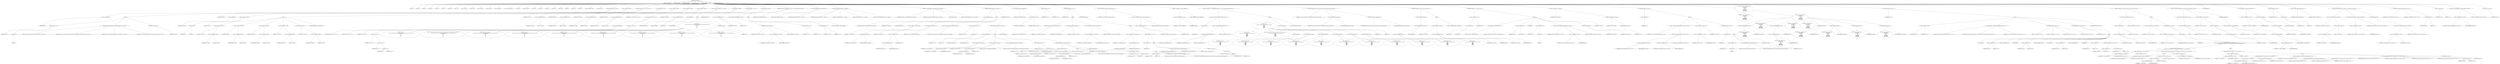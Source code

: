 digraph hostapd_notif_assoc {  
"1000127" [label = "(METHOD,hostapd_notif_assoc)" ]
"1000128" [label = "(PARAM,hostapd_data *hapd)" ]
"1000129" [label = "(PARAM,const u8 *addr)" ]
"1000130" [label = "(PARAM,const u8 *req_ies)" ]
"1000131" [label = "(PARAM,size_t req_ies_len)" ]
"1000132" [label = "(PARAM,int reassoc)" ]
"1000133" [label = "(BLOCK,,)" ]
"1000134" [label = "(LOCAL,v5: int)" ]
"1000135" [label = "(LOCAL,v7: int)" ]
"1000136" [label = "(LOCAL,v9: int)" ]
"1000137" [label = "(LOCAL,v10: int)" ]
"1000138" [label = "(LOCAL,v11: int)" ]
"1000139" [label = "(LOCAL,v12: int)" ]
"1000140" [label = "(LOCAL,v15: int)" ]
"1000141" [label = "(LOCAL,v17: int)" ]
"1000142" [label = "(LOCAL,v18: const u8 *)" ]
"1000143" [label = "(LOCAL,v19: size_t)" ]
"1000144" [label = "(LOCAL,v20: sta_info *)" ]
"1000145" [label = "(LOCAL,v21: sta_info *)" ]
"1000146" [label = "(LOCAL,v22: unsigned int)" ]
"1000147" [label = "(LOCAL,v23: wpa_state_machine *)" ]
"1000148" [label = "(LOCAL,v24: int)" ]
"1000149" [label = "(LOCAL,v25: unsigned int)" ]
"1000150" [label = "(LOCAL,v26: int)" ]
"1000151" [label = "(LOCAL,v27: int)" ]
"1000152" [label = "(LOCAL,v28: int)" ]
"1000153" [label = "(LOCAL,v29: u8 *)" ]
"1000154" [label = "(LOCAL,v30: int)" ]
"1000155" [label = "(LOCAL,res: int)" ]
"1000156" [label = "(LOCAL,resa: int)" ]
"1000157" [label = "(LOCAL,v33: int)" ]
"1000158" [label = "(LOCAL,elems: ieee802_11_elems)" ]
"1000159" [label = "(LOCAL,buf: u8 [ 1064 ])" ]
"1000160" [label = "(CONTROL_STRUCTURE,if ( !addr ),if ( !addr ))" ]
"1000161" [label = "(<operator>.logicalNot,!addr)" ]
"1000162" [label = "(IDENTIFIER,addr,!addr)" ]
"1000163" [label = "(BLOCK,,)" ]
"1000164" [label = "(<operator>.assignment,v15 = -1)" ]
"1000165" [label = "(IDENTIFIER,v15,v15 = -1)" ]
"1000166" [label = "(<operator>.minus,-1)" ]
"1000167" [label = "(LITERAL,1,-1)" ]
"1000168" [label = "(wpa_printf,wpa_printf(2, \"hostapd_notif_assoc: Skip event with no address\", req_ies, req_ies_len))" ]
"1000169" [label = "(LITERAL,2,wpa_printf(2, \"hostapd_notif_assoc: Skip event with no address\", req_ies, req_ies_len))" ]
"1000170" [label = "(LITERAL,\"hostapd_notif_assoc: Skip event with no address\",wpa_printf(2, \"hostapd_notif_assoc: Skip event with no address\", req_ies, req_ies_len))" ]
"1000171" [label = "(IDENTIFIER,req_ies,wpa_printf(2, \"hostapd_notif_assoc: Skip event with no address\", req_ies, req_ies_len))" ]
"1000172" [label = "(IDENTIFIER,req_ies_len,wpa_printf(2, \"hostapd_notif_assoc: Skip event with no address\", req_ies, req_ies_len))" ]
"1000173" [label = "(RETURN,return v15;,return v15;)" ]
"1000174" [label = "(IDENTIFIER,v15,return v15;)" ]
"1000175" [label = "(<operator>.assignment,v5 = *addr)" ]
"1000176" [label = "(IDENTIFIER,v5,v5 = *addr)" ]
"1000177" [label = "(<operator>.indirection,*addr)" ]
"1000178" [label = "(IDENTIFIER,addr,v5 = *addr)" ]
"1000179" [label = "(CONTROL_STRUCTURE,if ( (v5 & 1) != 0 ),if ( (v5 & 1) != 0 ))" ]
"1000180" [label = "(<operator>.notEquals,(v5 & 1) != 0)" ]
"1000181" [label = "(<operator>.and,v5 & 1)" ]
"1000182" [label = "(IDENTIFIER,v5,v5 & 1)" ]
"1000183" [label = "(LITERAL,1,v5 & 1)" ]
"1000184" [label = "(LITERAL,0,(v5 & 1) != 0)" ]
"1000185" [label = "(BLOCK,,)" ]
"1000186" [label = "(<operator>.assignment,v7 = addr[1])" ]
"1000187" [label = "(IDENTIFIER,v7,v7 = addr[1])" ]
"1000188" [label = "(<operator>.indirectIndexAccess,addr[1])" ]
"1000189" [label = "(IDENTIFIER,addr,v7 = addr[1])" ]
"1000190" [label = "(LITERAL,1,v7 = addr[1])" ]
"1000191" [label = "(<operator>.assignment,v9 = addr[2])" ]
"1000192" [label = "(IDENTIFIER,v9,v9 = addr[2])" ]
"1000193" [label = "(<operator>.indirectIndexAccess,addr[2])" ]
"1000194" [label = "(IDENTIFIER,addr,v9 = addr[2])" ]
"1000195" [label = "(LITERAL,2,v9 = addr[2])" ]
"1000196" [label = "(<operator>.assignment,v10 = addr[3])" ]
"1000197" [label = "(IDENTIFIER,v10,v10 = addr[3])" ]
"1000198" [label = "(<operator>.indirectIndexAccess,addr[3])" ]
"1000199" [label = "(IDENTIFIER,addr,v10 = addr[3])" ]
"1000200" [label = "(LITERAL,3,v10 = addr[3])" ]
"1000201" [label = "(<operator>.assignment,v11 = addr[4])" ]
"1000202" [label = "(IDENTIFIER,v11,v11 = addr[4])" ]
"1000203" [label = "(<operator>.indirectIndexAccess,addr[4])" ]
"1000204" [label = "(IDENTIFIER,addr,v11 = addr[4])" ]
"1000205" [label = "(LITERAL,4,v11 = addr[4])" ]
"1000206" [label = "(<operator>.assignment,v12 = addr[5])" ]
"1000207" [label = "(IDENTIFIER,v12,v12 = addr[5])" ]
"1000208" [label = "(<operator>.indirectIndexAccess,addr[5])" ]
"1000209" [label = "(IDENTIFIER,addr,v12 = addr[5])" ]
"1000210" [label = "(LITERAL,5,v12 = addr[5])" ]
"1000211" [label = "(CONTROL_STRUCTURE,goto LABEL_6;,goto LABEL_6;)" ]
"1000212" [label = "(<operator>.assignment,v7 = addr[1])" ]
"1000213" [label = "(IDENTIFIER,v7,v7 = addr[1])" ]
"1000214" [label = "(<operator>.indirectIndexAccess,addr[1])" ]
"1000215" [label = "(IDENTIFIER,addr,v7 = addr[1])" ]
"1000216" [label = "(LITERAL,1,v7 = addr[1])" ]
"1000217" [label = "(<operator>.assignment,v9 = addr[2])" ]
"1000218" [label = "(IDENTIFIER,v9,v9 = addr[2])" ]
"1000219" [label = "(<operator>.indirectIndexAccess,addr[2])" ]
"1000220" [label = "(IDENTIFIER,addr,v9 = addr[2])" ]
"1000221" [label = "(LITERAL,2,v9 = addr[2])" ]
"1000222" [label = "(<operator>.assignment,v10 = addr[3])" ]
"1000223" [label = "(IDENTIFIER,v10,v10 = addr[3])" ]
"1000224" [label = "(<operator>.indirectIndexAccess,addr[3])" ]
"1000225" [label = "(IDENTIFIER,addr,v10 = addr[3])" ]
"1000226" [label = "(LITERAL,3,v10 = addr[3])" ]
"1000227" [label = "(<operator>.assignment,v11 = addr[4])" ]
"1000228" [label = "(IDENTIFIER,v11,v11 = addr[4])" ]
"1000229" [label = "(<operator>.indirectIndexAccess,addr[4])" ]
"1000230" [label = "(IDENTIFIER,addr,v11 = addr[4])" ]
"1000231" [label = "(LITERAL,4,v11 = addr[4])" ]
"1000232" [label = "(<operator>.assignment,v12 = addr[5] | v11 | v10 | v9 | v5 | v7)" ]
"1000233" [label = "(IDENTIFIER,v12,v12 = addr[5] | v11 | v10 | v9 | v5 | v7)" ]
"1000234" [label = "(<operator>.or,addr[5] | v11 | v10 | v9 | v5 | v7)" ]
"1000235" [label = "(<operator>.indirectIndexAccess,addr[5])" ]
"1000236" [label = "(IDENTIFIER,addr,addr[5] | v11 | v10 | v9 | v5 | v7)" ]
"1000237" [label = "(LITERAL,5,addr[5] | v11 | v10 | v9 | v5 | v7)" ]
"1000238" [label = "(<operator>.or,v11 | v10 | v9 | v5 | v7)" ]
"1000239" [label = "(IDENTIFIER,v11,v11 | v10 | v9 | v5 | v7)" ]
"1000240" [label = "(<operator>.or,v10 | v9 | v5 | v7)" ]
"1000241" [label = "(IDENTIFIER,v10,v10 | v9 | v5 | v7)" ]
"1000242" [label = "(<operator>.or,v9 | v5 | v7)" ]
"1000243" [label = "(IDENTIFIER,v9,v9 | v5 | v7)" ]
"1000244" [label = "(<operator>.or,v5 | v7)" ]
"1000245" [label = "(IDENTIFIER,v5,v5 | v7)" ]
"1000246" [label = "(IDENTIFIER,v7,v5 | v7)" ]
"1000247" [label = "(<operator>.assignment,res = addr[5])" ]
"1000248" [label = "(IDENTIFIER,res,res = addr[5])" ]
"1000249" [label = "(<operator>.indirectIndexAccess,addr[5])" ]
"1000250" [label = "(IDENTIFIER,addr,res = addr[5])" ]
"1000251" [label = "(LITERAL,5,res = addr[5])" ]
"1000252" [label = "(CONTROL_STRUCTURE,if ( !v12 ),if ( !v12 ))" ]
"1000253" [label = "(<operator>.logicalNot,!v12)" ]
"1000254" [label = "(IDENTIFIER,v12,!v12)" ]
"1000255" [label = "(BLOCK,,)" ]
"1000256" [label = "(JUMP_TARGET,LABEL_6)" ]
"1000257" [label = "(wpa_printf,wpa_printf(\n      2,\n      \"%s: Invalid SA=%02x:%02x:%02x:%02x:%02x:%02x in received indication - ignore this indication silently\",\n      \"hostapd_notif_assoc\",\n      v5,\n      v7,\n      v9,\n      v10,\n      v11,\n      v12))" ]
"1000258" [label = "(LITERAL,2,wpa_printf(\n      2,\n      \"%s: Invalid SA=%02x:%02x:%02x:%02x:%02x:%02x in received indication - ignore this indication silently\",\n      \"hostapd_notif_assoc\",\n      v5,\n      v7,\n      v9,\n      v10,\n      v11,\n      v12))" ]
"1000259" [label = "(LITERAL,\"%s: Invalid SA=%02x:%02x:%02x:%02x:%02x:%02x in received indication - ignore this indication silently\",wpa_printf(\n      2,\n      \"%s: Invalid SA=%02x:%02x:%02x:%02x:%02x:%02x in received indication - ignore this indication silently\",\n      \"hostapd_notif_assoc\",\n      v5,\n      v7,\n      v9,\n      v10,\n      v11,\n      v12))" ]
"1000260" [label = "(LITERAL,\"hostapd_notif_assoc\",wpa_printf(\n      2,\n      \"%s: Invalid SA=%02x:%02x:%02x:%02x:%02x:%02x in received indication - ignore this indication silently\",\n      \"hostapd_notif_assoc\",\n      v5,\n      v7,\n      v9,\n      v10,\n      v11,\n      v12))" ]
"1000261" [label = "(IDENTIFIER,v5,wpa_printf(\n      2,\n      \"%s: Invalid SA=%02x:%02x:%02x:%02x:%02x:%02x in received indication - ignore this indication silently\",\n      \"hostapd_notif_assoc\",\n      v5,\n      v7,\n      v9,\n      v10,\n      v11,\n      v12))" ]
"1000262" [label = "(IDENTIFIER,v7,wpa_printf(\n      2,\n      \"%s: Invalid SA=%02x:%02x:%02x:%02x:%02x:%02x in received indication - ignore this indication silently\",\n      \"hostapd_notif_assoc\",\n      v5,\n      v7,\n      v9,\n      v10,\n      v11,\n      v12))" ]
"1000263" [label = "(IDENTIFIER,v9,wpa_printf(\n      2,\n      \"%s: Invalid SA=%02x:%02x:%02x:%02x:%02x:%02x in received indication - ignore this indication silently\",\n      \"hostapd_notif_assoc\",\n      v5,\n      v7,\n      v9,\n      v10,\n      v11,\n      v12))" ]
"1000264" [label = "(IDENTIFIER,v10,wpa_printf(\n      2,\n      \"%s: Invalid SA=%02x:%02x:%02x:%02x:%02x:%02x in received indication - ignore this indication silently\",\n      \"hostapd_notif_assoc\",\n      v5,\n      v7,\n      v9,\n      v10,\n      v11,\n      v12))" ]
"1000265" [label = "(IDENTIFIER,v11,wpa_printf(\n      2,\n      \"%s: Invalid SA=%02x:%02x:%02x:%02x:%02x:%02x in received indication - ignore this indication silently\",\n      \"hostapd_notif_assoc\",\n      v5,\n      v7,\n      v9,\n      v10,\n      v11,\n      v12))" ]
"1000266" [label = "(IDENTIFIER,v12,wpa_printf(\n      2,\n      \"%s: Invalid SA=%02x:%02x:%02x:%02x:%02x:%02x in received indication - ignore this indication silently\",\n      \"hostapd_notif_assoc\",\n      v5,\n      v7,\n      v9,\n      v10,\n      v11,\n      v12))" ]
"1000267" [label = "(RETURN,return 0;,return 0;)" ]
"1000268" [label = "(LITERAL,0,return 0;)" ]
"1000269" [label = "(<operator>.assignment,v33 = addr[4])" ]
"1000270" [label = "(IDENTIFIER,v33,v33 = addr[4])" ]
"1000271" [label = "(<operator>.indirectIndexAccess,addr[4])" ]
"1000272" [label = "(IDENTIFIER,addr,v33 = addr[4])" ]
"1000273" [label = "(LITERAL,4,v33 = addr[4])" ]
"1000274" [label = "(CONTROL_STRUCTURE,if ( !memcmp(addr, hapd->own_addr, 6u) ),if ( !memcmp(addr, hapd->own_addr, 6u) ))" ]
"1000275" [label = "(<operator>.logicalNot,!memcmp(addr, hapd->own_addr, 6u))" ]
"1000276" [label = "(memcmp,memcmp(addr, hapd->own_addr, 6u))" ]
"1000277" [label = "(IDENTIFIER,addr,memcmp(addr, hapd->own_addr, 6u))" ]
"1000278" [label = "(<operator>.indirectFieldAccess,hapd->own_addr)" ]
"1000279" [label = "(IDENTIFIER,hapd,memcmp(addr, hapd->own_addr, 6u))" ]
"1000280" [label = "(FIELD_IDENTIFIER,own_addr,own_addr)" ]
"1000281" [label = "(LITERAL,6u,memcmp(addr, hapd->own_addr, 6u))" ]
"1000282" [label = "(BLOCK,,)" ]
"1000283" [label = "(<operator>.assignment,v11 = v33)" ]
"1000284" [label = "(IDENTIFIER,v11,v11 = v33)" ]
"1000285" [label = "(IDENTIFIER,v33,v11 = v33)" ]
"1000286" [label = "(<operator>.assignment,v12 = res)" ]
"1000287" [label = "(IDENTIFIER,v12,v12 = res)" ]
"1000288" [label = "(IDENTIFIER,res,v12 = res)" ]
"1000289" [label = "(CONTROL_STRUCTURE,goto LABEL_6;,goto LABEL_6;)" ]
"1000290" [label = "(random_add_randomness,random_add_randomness(addr, 6u))" ]
"1000291" [label = "(IDENTIFIER,addr,random_add_randomness(addr, 6u))" ]
"1000292" [label = "(LITERAL,6u,random_add_randomness(addr, 6u))" ]
"1000293" [label = "(hostapd_logger,hostapd_logger(hapd, addr, 1u, 2, \"associated\"))" ]
"1000294" [label = "(IDENTIFIER,hapd,hostapd_logger(hapd, addr, 1u, 2, \"associated\"))" ]
"1000295" [label = "(IDENTIFIER,addr,hostapd_logger(hapd, addr, 1u, 2, \"associated\"))" ]
"1000296" [label = "(LITERAL,1u,hostapd_logger(hapd, addr, 1u, 2, \"associated\"))" ]
"1000297" [label = "(LITERAL,2,hostapd_logger(hapd, addr, 1u, 2, \"associated\"))" ]
"1000298" [label = "(LITERAL,\"associated\",hostapd_logger(hapd, addr, 1u, 2, \"associated\"))" ]
"1000299" [label = "(ieee802_11_parse_elems,ieee802_11_parse_elems(req_ies, req_ies_len, &elems, 0))" ]
"1000300" [label = "(IDENTIFIER,req_ies,ieee802_11_parse_elems(req_ies, req_ies_len, &elems, 0))" ]
"1000301" [label = "(IDENTIFIER,req_ies_len,ieee802_11_parse_elems(req_ies, req_ies_len, &elems, 0))" ]
"1000302" [label = "(<operator>.addressOf,&elems)" ]
"1000303" [label = "(IDENTIFIER,elems,ieee802_11_parse_elems(req_ies, req_ies_len, &elems, 0))" ]
"1000304" [label = "(LITERAL,0,ieee802_11_parse_elems(req_ies, req_ies_len, &elems, 0))" ]
"1000305" [label = "(CONTROL_STRUCTURE,if ( elems.wps_ie ),if ( elems.wps_ie ))" ]
"1000306" [label = "(<operator>.fieldAccess,elems.wps_ie)" ]
"1000307" [label = "(IDENTIFIER,elems,if ( elems.wps_ie ))" ]
"1000308" [label = "(FIELD_IDENTIFIER,wps_ie,wps_ie)" ]
"1000309" [label = "(BLOCK,,)" ]
"1000310" [label = "(<operator>.assignment,v17 = elems.wps_ie_len)" ]
"1000311" [label = "(IDENTIFIER,v17,v17 = elems.wps_ie_len)" ]
"1000312" [label = "(<operator>.fieldAccess,elems.wps_ie_len)" ]
"1000313" [label = "(IDENTIFIER,elems,v17 = elems.wps_ie_len)" ]
"1000314" [label = "(FIELD_IDENTIFIER,wps_ie_len,wps_ie_len)" ]
"1000315" [label = "(<operator>.assignment,v18 = elems.wps_ie - 2)" ]
"1000316" [label = "(IDENTIFIER,v18,v18 = elems.wps_ie - 2)" ]
"1000317" [label = "(<operator>.subtraction,elems.wps_ie - 2)" ]
"1000318" [label = "(<operator>.fieldAccess,elems.wps_ie)" ]
"1000319" [label = "(IDENTIFIER,elems,elems.wps_ie - 2)" ]
"1000320" [label = "(FIELD_IDENTIFIER,wps_ie,wps_ie)" ]
"1000321" [label = "(LITERAL,2,elems.wps_ie - 2)" ]
"1000322" [label = "(wpa_printf,wpa_printf(2, \"STA included WPS IE in (Re)AssocReq\"))" ]
"1000323" [label = "(LITERAL,2,wpa_printf(2, \"STA included WPS IE in (Re)AssocReq\"))" ]
"1000324" [label = "(LITERAL,\"STA included WPS IE in (Re)AssocReq\",wpa_printf(2, \"STA included WPS IE in (Re)AssocReq\"))" ]
"1000325" [label = "(<operator>.assignment,v19 = v17 + 2)" ]
"1000326" [label = "(IDENTIFIER,v19,v19 = v17 + 2)" ]
"1000327" [label = "(<operator>.addition,v17 + 2)" ]
"1000328" [label = "(IDENTIFIER,v17,v17 + 2)" ]
"1000329" [label = "(LITERAL,2,v17 + 2)" ]
"1000330" [label = "(CONTROL_STRUCTURE,else,else)" ]
"1000331" [label = "(CONTROL_STRUCTURE,if ( elems.rsn_ie ),if ( elems.rsn_ie ))" ]
"1000332" [label = "(<operator>.fieldAccess,elems.rsn_ie)" ]
"1000333" [label = "(IDENTIFIER,elems,if ( elems.rsn_ie ))" ]
"1000334" [label = "(FIELD_IDENTIFIER,rsn_ie,rsn_ie)" ]
"1000335" [label = "(BLOCK,,)" ]
"1000336" [label = "(<operator>.assignment,v27 = elems.rsn_ie_len)" ]
"1000337" [label = "(IDENTIFIER,v27,v27 = elems.rsn_ie_len)" ]
"1000338" [label = "(<operator>.fieldAccess,elems.rsn_ie_len)" ]
"1000339" [label = "(IDENTIFIER,elems,v27 = elems.rsn_ie_len)" ]
"1000340" [label = "(FIELD_IDENTIFIER,rsn_ie_len,rsn_ie_len)" ]
"1000341" [label = "(<operator>.assignment,v18 = elems.rsn_ie - 2)" ]
"1000342" [label = "(IDENTIFIER,v18,v18 = elems.rsn_ie - 2)" ]
"1000343" [label = "(<operator>.subtraction,elems.rsn_ie - 2)" ]
"1000344" [label = "(<operator>.fieldAccess,elems.rsn_ie)" ]
"1000345" [label = "(IDENTIFIER,elems,elems.rsn_ie - 2)" ]
"1000346" [label = "(FIELD_IDENTIFIER,rsn_ie,rsn_ie)" ]
"1000347" [label = "(LITERAL,2,elems.rsn_ie - 2)" ]
"1000348" [label = "(wpa_printf,wpa_printf(2, \"STA included RSN IE in (Re)AssocReq\"))" ]
"1000349" [label = "(LITERAL,2,wpa_printf(2, \"STA included RSN IE in (Re)AssocReq\"))" ]
"1000350" [label = "(LITERAL,\"STA included RSN IE in (Re)AssocReq\",wpa_printf(2, \"STA included RSN IE in (Re)AssocReq\"))" ]
"1000351" [label = "(<operator>.assignment,v19 = v27 + 2)" ]
"1000352" [label = "(IDENTIFIER,v19,v19 = v27 + 2)" ]
"1000353" [label = "(<operator>.addition,v27 + 2)" ]
"1000354" [label = "(IDENTIFIER,v27,v27 + 2)" ]
"1000355" [label = "(LITERAL,2,v27 + 2)" ]
"1000356" [label = "(CONTROL_STRUCTURE,else,else)" ]
"1000357" [label = "(CONTROL_STRUCTURE,if ( elems.wpa_ie ),if ( elems.wpa_ie ))" ]
"1000358" [label = "(<operator>.fieldAccess,elems.wpa_ie)" ]
"1000359" [label = "(IDENTIFIER,elems,if ( elems.wpa_ie ))" ]
"1000360" [label = "(FIELD_IDENTIFIER,wpa_ie,wpa_ie)" ]
"1000361" [label = "(BLOCK,,)" ]
"1000362" [label = "(<operator>.assignment,v28 = elems.wpa_ie_len)" ]
"1000363" [label = "(IDENTIFIER,v28,v28 = elems.wpa_ie_len)" ]
"1000364" [label = "(<operator>.fieldAccess,elems.wpa_ie_len)" ]
"1000365" [label = "(IDENTIFIER,elems,v28 = elems.wpa_ie_len)" ]
"1000366" [label = "(FIELD_IDENTIFIER,wpa_ie_len,wpa_ie_len)" ]
"1000367" [label = "(<operator>.assignment,v18 = elems.wpa_ie - 2)" ]
"1000368" [label = "(IDENTIFIER,v18,v18 = elems.wpa_ie - 2)" ]
"1000369" [label = "(<operator>.subtraction,elems.wpa_ie - 2)" ]
"1000370" [label = "(<operator>.fieldAccess,elems.wpa_ie)" ]
"1000371" [label = "(IDENTIFIER,elems,elems.wpa_ie - 2)" ]
"1000372" [label = "(FIELD_IDENTIFIER,wpa_ie,wpa_ie)" ]
"1000373" [label = "(LITERAL,2,elems.wpa_ie - 2)" ]
"1000374" [label = "(wpa_printf,wpa_printf(2, \"STA included WPA IE in (Re)AssocReq\"))" ]
"1000375" [label = "(LITERAL,2,wpa_printf(2, \"STA included WPA IE in (Re)AssocReq\"))" ]
"1000376" [label = "(LITERAL,\"STA included WPA IE in (Re)AssocReq\",wpa_printf(2, \"STA included WPA IE in (Re)AssocReq\"))" ]
"1000377" [label = "(<operator>.assignment,v19 = v28 + 2)" ]
"1000378" [label = "(IDENTIFIER,v19,v19 = v28 + 2)" ]
"1000379" [label = "(<operator>.addition,v28 + 2)" ]
"1000380" [label = "(IDENTIFIER,v28,v28 + 2)" ]
"1000381" [label = "(LITERAL,2,v28 + 2)" ]
"1000382" [label = "(CONTROL_STRUCTURE,else,else)" ]
"1000383" [label = "(BLOCK,,)" ]
"1000384" [label = "(<operator>.assignment,v19 = 0)" ]
"1000385" [label = "(IDENTIFIER,v19,v19 = 0)" ]
"1000386" [label = "(LITERAL,0,v19 = 0)" ]
"1000387" [label = "(wpa_printf,wpa_printf(2, \"STA did not include WPS/RSN/WPA IE in (Re)AssocReq\"))" ]
"1000388" [label = "(LITERAL,2,wpa_printf(2, \"STA did not include WPS/RSN/WPA IE in (Re)AssocReq\"))" ]
"1000389" [label = "(LITERAL,\"STA did not include WPS/RSN/WPA IE in (Re)AssocReq\",wpa_printf(2, \"STA did not include WPS/RSN/WPA IE in (Re)AssocReq\"))" ]
"1000390" [label = "(<operator>.assignment,v18 = 0)" ]
"1000391" [label = "(IDENTIFIER,v18,v18 = 0)" ]
"1000392" [label = "(LITERAL,0,v18 = 0)" ]
"1000393" [label = "(<operator>.assignment,v20 = ap_get_sta(hapd, addr))" ]
"1000394" [label = "(IDENTIFIER,v20,v20 = ap_get_sta(hapd, addr))" ]
"1000395" [label = "(ap_get_sta,ap_get_sta(hapd, addr))" ]
"1000396" [label = "(IDENTIFIER,hapd,ap_get_sta(hapd, addr))" ]
"1000397" [label = "(IDENTIFIER,addr,ap_get_sta(hapd, addr))" ]
"1000398" [label = "(<operator>.assignment,v21 = v20)" ]
"1000399" [label = "(IDENTIFIER,v21,v21 = v20)" ]
"1000400" [label = "(IDENTIFIER,v20,v21 = v20)" ]
"1000401" [label = "(CONTROL_STRUCTURE,if ( v20 ),if ( v20 ))" ]
"1000402" [label = "(IDENTIFIER,v20,if ( v20 ))" ]
"1000403" [label = "(BLOCK,,)" ]
"1000404" [label = "(ap_sta_no_session_timeout,ap_sta_no_session_timeout(hapd, v20))" ]
"1000405" [label = "(IDENTIFIER,hapd,ap_sta_no_session_timeout(hapd, v20))" ]
"1000406" [label = "(IDENTIFIER,v20,ap_sta_no_session_timeout(hapd, v20))" ]
"1000407" [label = "(accounting_sta_stop,accounting_sta_stop(hapd, v21))" ]
"1000408" [label = "(IDENTIFIER,hapd,accounting_sta_stop(hapd, v21))" ]
"1000409" [label = "(IDENTIFIER,v21,accounting_sta_stop(hapd, v21))" ]
"1000410" [label = "(<operator>.assignment,v21->timeout_next = STA_NULLFUNC)" ]
"1000411" [label = "(<operator>.indirectFieldAccess,v21->timeout_next)" ]
"1000412" [label = "(IDENTIFIER,v21,v21->timeout_next = STA_NULLFUNC)" ]
"1000413" [label = "(FIELD_IDENTIFIER,timeout_next,timeout_next)" ]
"1000414" [label = "(IDENTIFIER,STA_NULLFUNC,v21->timeout_next = STA_NULLFUNC)" ]
"1000415" [label = "(CONTROL_STRUCTURE,else,else)" ]
"1000416" [label = "(BLOCK,,)" ]
"1000417" [label = "(<operator>.assignment,v21 = ap_sta_add(hapd, addr))" ]
"1000418" [label = "(IDENTIFIER,v21,v21 = ap_sta_add(hapd, addr))" ]
"1000419" [label = "(ap_sta_add,ap_sta_add(hapd, addr))" ]
"1000420" [label = "(IDENTIFIER,hapd,ap_sta_add(hapd, addr))" ]
"1000421" [label = "(IDENTIFIER,addr,ap_sta_add(hapd, addr))" ]
"1000422" [label = "(CONTROL_STRUCTURE,if ( !v21 ),if ( !v21 ))" ]
"1000423" [label = "(<operator>.logicalNot,!v21)" ]
"1000424" [label = "(IDENTIFIER,v21,!v21)" ]
"1000425" [label = "(BLOCK,,)" ]
"1000426" [label = "(hostapd_drv_sta_disassoc,hostapd_drv_sta_disassoc(hapd, addr, 5))" ]
"1000427" [label = "(IDENTIFIER,hapd,hostapd_drv_sta_disassoc(hapd, addr, 5))" ]
"1000428" [label = "(IDENTIFIER,addr,hostapd_drv_sta_disassoc(hapd, addr, 5))" ]
"1000429" [label = "(LITERAL,5,hostapd_drv_sta_disassoc(hapd, addr, 5))" ]
"1000430" [label = "(RETURN,return -1;,return -1;)" ]
"1000431" [label = "(<operator>.minus,-1)" ]
"1000432" [label = "(LITERAL,1,-1)" ]
"1000433" [label = "(<operator>.assignment,v22 = hapd->iface->drv_max_acl_mac_addrs)" ]
"1000434" [label = "(IDENTIFIER,v22,v22 = hapd->iface->drv_max_acl_mac_addrs)" ]
"1000435" [label = "(<operator>.indirectFieldAccess,hapd->iface->drv_max_acl_mac_addrs)" ]
"1000436" [label = "(<operator>.indirectFieldAccess,hapd->iface)" ]
"1000437" [label = "(IDENTIFIER,hapd,v22 = hapd->iface->drv_max_acl_mac_addrs)" ]
"1000438" [label = "(FIELD_IDENTIFIER,iface,iface)" ]
"1000439" [label = "(FIELD_IDENTIFIER,drv_max_acl_mac_addrs,drv_max_acl_mac_addrs)" ]
"1000440" [label = "(<operators>.assignmentAnd,v21->flags &= 0xFFFECFFF)" ]
"1000441" [label = "(<operator>.indirectFieldAccess,v21->flags)" ]
"1000442" [label = "(IDENTIFIER,v21,v21->flags &= 0xFFFECFFF)" ]
"1000443" [label = "(FIELD_IDENTIFIER,flags,flags)" ]
"1000444" [label = "(LITERAL,0xFFFECFFF,v21->flags &= 0xFFFECFFF)" ]
"1000445" [label = "(CONTROL_STRUCTURE,if ( !v22 && hostapd_check_acl(hapd, addr, 0) != 1 ),if ( !v22 && hostapd_check_acl(hapd, addr, 0) != 1 ))" ]
"1000446" [label = "(<operator>.logicalAnd,!v22 && hostapd_check_acl(hapd, addr, 0) != 1)" ]
"1000447" [label = "(<operator>.logicalNot,!v22)" ]
"1000448" [label = "(IDENTIFIER,v22,!v22)" ]
"1000449" [label = "(<operator>.notEquals,hostapd_check_acl(hapd, addr, 0) != 1)" ]
"1000450" [label = "(hostapd_check_acl,hostapd_check_acl(hapd, addr, 0))" ]
"1000451" [label = "(IDENTIFIER,hapd,hostapd_check_acl(hapd, addr, 0))" ]
"1000452" [label = "(IDENTIFIER,addr,hostapd_check_acl(hapd, addr, 0))" ]
"1000453" [label = "(LITERAL,0,hostapd_check_acl(hapd, addr, 0))" ]
"1000454" [label = "(LITERAL,1,hostapd_check_acl(hapd, addr, 0) != 1)" ]
"1000455" [label = "(BLOCK,,)" ]
"1000456" [label = "(wpa_printf,wpa_printf(\n      3,\n      \"STA %02x:%02x:%02x:%02x:%02x:%02x not allowed to connect\",\n      *addr,\n      addr[1],\n      addr[2],\n      addr[3],\n      addr[4],\n      addr[5]))" ]
"1000457" [label = "(LITERAL,3,wpa_printf(\n      3,\n      \"STA %02x:%02x:%02x:%02x:%02x:%02x not allowed to connect\",\n      *addr,\n      addr[1],\n      addr[2],\n      addr[3],\n      addr[4],\n      addr[5]))" ]
"1000458" [label = "(LITERAL,\"STA %02x:%02x:%02x:%02x:%02x:%02x not allowed to connect\",wpa_printf(\n      3,\n      \"STA %02x:%02x:%02x:%02x:%02x:%02x not allowed to connect\",\n      *addr,\n      addr[1],\n      addr[2],\n      addr[3],\n      addr[4],\n      addr[5]))" ]
"1000459" [label = "(<operator>.indirection,*addr)" ]
"1000460" [label = "(IDENTIFIER,addr,wpa_printf(\n      3,\n      \"STA %02x:%02x:%02x:%02x:%02x:%02x not allowed to connect\",\n      *addr,\n      addr[1],\n      addr[2],\n      addr[3],\n      addr[4],\n      addr[5]))" ]
"1000461" [label = "(<operator>.indirectIndexAccess,addr[1])" ]
"1000462" [label = "(IDENTIFIER,addr,wpa_printf(\n      3,\n      \"STA %02x:%02x:%02x:%02x:%02x:%02x not allowed to connect\",\n      *addr,\n      addr[1],\n      addr[2],\n      addr[3],\n      addr[4],\n      addr[5]))" ]
"1000463" [label = "(LITERAL,1,wpa_printf(\n      3,\n      \"STA %02x:%02x:%02x:%02x:%02x:%02x not allowed to connect\",\n      *addr,\n      addr[1],\n      addr[2],\n      addr[3],\n      addr[4],\n      addr[5]))" ]
"1000464" [label = "(<operator>.indirectIndexAccess,addr[2])" ]
"1000465" [label = "(IDENTIFIER,addr,wpa_printf(\n      3,\n      \"STA %02x:%02x:%02x:%02x:%02x:%02x not allowed to connect\",\n      *addr,\n      addr[1],\n      addr[2],\n      addr[3],\n      addr[4],\n      addr[5]))" ]
"1000466" [label = "(LITERAL,2,wpa_printf(\n      3,\n      \"STA %02x:%02x:%02x:%02x:%02x:%02x not allowed to connect\",\n      *addr,\n      addr[1],\n      addr[2],\n      addr[3],\n      addr[4],\n      addr[5]))" ]
"1000467" [label = "(<operator>.indirectIndexAccess,addr[3])" ]
"1000468" [label = "(IDENTIFIER,addr,wpa_printf(\n      3,\n      \"STA %02x:%02x:%02x:%02x:%02x:%02x not allowed to connect\",\n      *addr,\n      addr[1],\n      addr[2],\n      addr[3],\n      addr[4],\n      addr[5]))" ]
"1000469" [label = "(LITERAL,3,wpa_printf(\n      3,\n      \"STA %02x:%02x:%02x:%02x:%02x:%02x not allowed to connect\",\n      *addr,\n      addr[1],\n      addr[2],\n      addr[3],\n      addr[4],\n      addr[5]))" ]
"1000470" [label = "(<operator>.indirectIndexAccess,addr[4])" ]
"1000471" [label = "(IDENTIFIER,addr,wpa_printf(\n      3,\n      \"STA %02x:%02x:%02x:%02x:%02x:%02x not allowed to connect\",\n      *addr,\n      addr[1],\n      addr[2],\n      addr[3],\n      addr[4],\n      addr[5]))" ]
"1000472" [label = "(LITERAL,4,wpa_printf(\n      3,\n      \"STA %02x:%02x:%02x:%02x:%02x:%02x not allowed to connect\",\n      *addr,\n      addr[1],\n      addr[2],\n      addr[3],\n      addr[4],\n      addr[5]))" ]
"1000473" [label = "(<operator>.indirectIndexAccess,addr[5])" ]
"1000474" [label = "(IDENTIFIER,addr,wpa_printf(\n      3,\n      \"STA %02x:%02x:%02x:%02x:%02x:%02x not allowed to connect\",\n      *addr,\n      addr[1],\n      addr[2],\n      addr[3],\n      addr[4],\n      addr[5]))" ]
"1000475" [label = "(LITERAL,5,wpa_printf(\n      3,\n      \"STA %02x:%02x:%02x:%02x:%02x:%02x not allowed to connect\",\n      *addr,\n      addr[1],\n      addr[2],\n      addr[3],\n      addr[4],\n      addr[5]))" ]
"1000476" [label = "(<operator>.assignment,v30 = 1)" ]
"1000477" [label = "(IDENTIFIER,v30,v30 = 1)" ]
"1000478" [label = "(LITERAL,1,v30 = 1)" ]
"1000479" [label = "(CONTROL_STRUCTURE,goto fail;,goto fail;)" ]
"1000480" [label = "(ap_copy_sta_supp_op_classes,ap_copy_sta_supp_op_classes(v21, elems.supp_op_classes, elems.supp_op_classes_len))" ]
"1000481" [label = "(IDENTIFIER,v21,ap_copy_sta_supp_op_classes(v21, elems.supp_op_classes, elems.supp_op_classes_len))" ]
"1000482" [label = "(<operator>.fieldAccess,elems.supp_op_classes)" ]
"1000483" [label = "(IDENTIFIER,elems,ap_copy_sta_supp_op_classes(v21, elems.supp_op_classes, elems.supp_op_classes_len))" ]
"1000484" [label = "(FIELD_IDENTIFIER,supp_op_classes,supp_op_classes)" ]
"1000485" [label = "(<operator>.fieldAccess,elems.supp_op_classes_len)" ]
"1000486" [label = "(IDENTIFIER,elems,ap_copy_sta_supp_op_classes(v21, elems.supp_op_classes, elems.supp_op_classes_len))" ]
"1000487" [label = "(FIELD_IDENTIFIER,supp_op_classes_len,supp_op_classes_len)" ]
"1000488" [label = "(CONTROL_STRUCTURE,if ( !hapd->conf->wpa ),if ( !hapd->conf->wpa ))" ]
"1000489" [label = "(<operator>.logicalNot,!hapd->conf->wpa)" ]
"1000490" [label = "(<operator>.indirectFieldAccess,hapd->conf->wpa)" ]
"1000491" [label = "(<operator>.indirectFieldAccess,hapd->conf)" ]
"1000492" [label = "(IDENTIFIER,hapd,!hapd->conf->wpa)" ]
"1000493" [label = "(FIELD_IDENTIFIER,conf,conf)" ]
"1000494" [label = "(FIELD_IDENTIFIER,wpa,wpa)" ]
"1000495" [label = "(BLOCK,,)" ]
"1000496" [label = "(<operator>.assignment,v25 = v21->flags)" ]
"1000497" [label = "(IDENTIFIER,v25,v25 = v21->flags)" ]
"1000498" [label = "(<operator>.indirectFieldAccess,v21->flags)" ]
"1000499" [label = "(IDENTIFIER,v21,v25 = v21->flags)" ]
"1000500" [label = "(FIELD_IDENTIFIER,flags,flags)" ]
"1000501" [label = "(CONTROL_STRUCTURE,goto LABEL_23;,goto LABEL_23;)" ]
"1000502" [label = "(CONTROL_STRUCTURE,if ( !v18 || !v19 ),if ( !v18 || !v19 ))" ]
"1000503" [label = "(<operator>.logicalOr,!v18 || !v19)" ]
"1000504" [label = "(<operator>.logicalNot,!v18)" ]
"1000505" [label = "(IDENTIFIER,v18,!v18)" ]
"1000506" [label = "(<operator>.logicalNot,!v19)" ]
"1000507" [label = "(IDENTIFIER,v19,!v19)" ]
"1000508" [label = "(BLOCK,,)" ]
"1000509" [label = "(wpa_printf,wpa_printf(2, \"No WPA/RSN IE from STA\"))" ]
"1000510" [label = "(LITERAL,2,wpa_printf(2, \"No WPA/RSN IE from STA\"))" ]
"1000511" [label = "(LITERAL,\"No WPA/RSN IE from STA\",wpa_printf(2, \"No WPA/RSN IE from STA\"))" ]
"1000512" [label = "(<operator>.assignment,v30 = 13)" ]
"1000513" [label = "(IDENTIFIER,v30,v30 = 13)" ]
"1000514" [label = "(LITERAL,13,v30 = 13)" ]
"1000515" [label = "(JUMP_TARGET,fail)" ]
"1000516" [label = "(<operator>.assignment,v15 = -1)" ]
"1000517" [label = "(IDENTIFIER,v15,v15 = -1)" ]
"1000518" [label = "(<operator>.minus,-1)" ]
"1000519" [label = "(LITERAL,1,-1)" ]
"1000520" [label = "(hostapd_drv_sta_disassoc,hostapd_drv_sta_disassoc(hapd, v21->addr, v30))" ]
"1000521" [label = "(IDENTIFIER,hapd,hostapd_drv_sta_disassoc(hapd, v21->addr, v30))" ]
"1000522" [label = "(<operator>.indirectFieldAccess,v21->addr)" ]
"1000523" [label = "(IDENTIFIER,v21,hostapd_drv_sta_disassoc(hapd, v21->addr, v30))" ]
"1000524" [label = "(FIELD_IDENTIFIER,addr,addr)" ]
"1000525" [label = "(IDENTIFIER,v30,hostapd_drv_sta_disassoc(hapd, v21->addr, v30))" ]
"1000526" [label = "(ap_free_sta,ap_free_sta(hapd, v21))" ]
"1000527" [label = "(IDENTIFIER,hapd,ap_free_sta(hapd, v21))" ]
"1000528" [label = "(IDENTIFIER,v21,ap_free_sta(hapd, v21))" ]
"1000529" [label = "(RETURN,return v15;,return v15;)" ]
"1000530" [label = "(IDENTIFIER,v15,return v15;)" ]
"1000531" [label = "(<operator>.assignment,v23 = v21->wpa_sm)" ]
"1000532" [label = "(IDENTIFIER,v23,v23 = v21->wpa_sm)" ]
"1000533" [label = "(<operator>.indirectFieldAccess,v21->wpa_sm)" ]
"1000534" [label = "(IDENTIFIER,v21,v23 = v21->wpa_sm)" ]
"1000535" [label = "(FIELD_IDENTIFIER,wpa_sm,wpa_sm)" ]
"1000536" [label = "(CONTROL_STRUCTURE,if ( !v23 ),if ( !v23 ))" ]
"1000537" [label = "(<operator>.logicalNot,!v23)" ]
"1000538" [label = "(IDENTIFIER,v23,!v23)" ]
"1000539" [label = "(BLOCK,,)" ]
"1000540" [label = "(<operator>.assignment,v23 = wpa_auth_sta_init(hapd->wpa_auth, v21->addr, 0))" ]
"1000541" [label = "(IDENTIFIER,v23,v23 = wpa_auth_sta_init(hapd->wpa_auth, v21->addr, 0))" ]
"1000542" [label = "(wpa_auth_sta_init,wpa_auth_sta_init(hapd->wpa_auth, v21->addr, 0))" ]
"1000543" [label = "(<operator>.indirectFieldAccess,hapd->wpa_auth)" ]
"1000544" [label = "(IDENTIFIER,hapd,wpa_auth_sta_init(hapd->wpa_auth, v21->addr, 0))" ]
"1000545" [label = "(FIELD_IDENTIFIER,wpa_auth,wpa_auth)" ]
"1000546" [label = "(<operator>.indirectFieldAccess,v21->addr)" ]
"1000547" [label = "(IDENTIFIER,v21,wpa_auth_sta_init(hapd->wpa_auth, v21->addr, 0))" ]
"1000548" [label = "(FIELD_IDENTIFIER,addr,addr)" ]
"1000549" [label = "(LITERAL,0,wpa_auth_sta_init(hapd->wpa_auth, v21->addr, 0))" ]
"1000550" [label = "(<operator>.assignment,v21->wpa_sm = v23)" ]
"1000551" [label = "(<operator>.indirectFieldAccess,v21->wpa_sm)" ]
"1000552" [label = "(IDENTIFIER,v21,v21->wpa_sm = v23)" ]
"1000553" [label = "(FIELD_IDENTIFIER,wpa_sm,wpa_sm)" ]
"1000554" [label = "(IDENTIFIER,v23,v21->wpa_sm = v23)" ]
"1000555" [label = "(CONTROL_STRUCTURE,if ( !v23 ),if ( !v23 ))" ]
"1000556" [label = "(<operator>.logicalNot,!v23)" ]
"1000557" [label = "(IDENTIFIER,v23,!v23)" ]
"1000558" [label = "(BLOCK,,)" ]
"1000559" [label = "(<operator>.assignment,v15 = -1)" ]
"1000560" [label = "(IDENTIFIER,v15,v15 = -1)" ]
"1000561" [label = "(<operator>.minus,-1)" ]
"1000562" [label = "(LITERAL,1,-1)" ]
"1000563" [label = "(wpa_printf,wpa_printf(5, \"Failed to initialize WPA state machine\"))" ]
"1000564" [label = "(LITERAL,5,wpa_printf(5, \"Failed to initialize WPA state machine\"))" ]
"1000565" [label = "(LITERAL,\"Failed to initialize WPA state machine\",wpa_printf(5, \"Failed to initialize WPA state machine\"))" ]
"1000566" [label = "(RETURN,return v15;,return v15;)" ]
"1000567" [label = "(IDENTIFIER,v15,return v15;)" ]
"1000568" [label = "(<operator>.assignment,v24 = wpa_validate_wpa_ie(\n          hapd->wpa_auth,\n          v23,\n          hapd->iface->freq,\n          v18,\n          v19,\n          elems.mdie,\n          elems.mdie_len,\n          elems.owe_dh,\n          elems.owe_dh_len))" ]
"1000569" [label = "(IDENTIFIER,v24,v24 = wpa_validate_wpa_ie(\n          hapd->wpa_auth,\n          v23,\n          hapd->iface->freq,\n          v18,\n          v19,\n          elems.mdie,\n          elems.mdie_len,\n          elems.owe_dh,\n          elems.owe_dh_len))" ]
"1000570" [label = "(wpa_validate_wpa_ie,wpa_validate_wpa_ie(\n          hapd->wpa_auth,\n          v23,\n          hapd->iface->freq,\n          v18,\n          v19,\n          elems.mdie,\n          elems.mdie_len,\n          elems.owe_dh,\n          elems.owe_dh_len))" ]
"1000571" [label = "(<operator>.indirectFieldAccess,hapd->wpa_auth)" ]
"1000572" [label = "(IDENTIFIER,hapd,wpa_validate_wpa_ie(\n          hapd->wpa_auth,\n          v23,\n          hapd->iface->freq,\n          v18,\n          v19,\n          elems.mdie,\n          elems.mdie_len,\n          elems.owe_dh,\n          elems.owe_dh_len))" ]
"1000573" [label = "(FIELD_IDENTIFIER,wpa_auth,wpa_auth)" ]
"1000574" [label = "(IDENTIFIER,v23,wpa_validate_wpa_ie(\n          hapd->wpa_auth,\n          v23,\n          hapd->iface->freq,\n          v18,\n          v19,\n          elems.mdie,\n          elems.mdie_len,\n          elems.owe_dh,\n          elems.owe_dh_len))" ]
"1000575" [label = "(<operator>.indirectFieldAccess,hapd->iface->freq)" ]
"1000576" [label = "(<operator>.indirectFieldAccess,hapd->iface)" ]
"1000577" [label = "(IDENTIFIER,hapd,wpa_validate_wpa_ie(\n          hapd->wpa_auth,\n          v23,\n          hapd->iface->freq,\n          v18,\n          v19,\n          elems.mdie,\n          elems.mdie_len,\n          elems.owe_dh,\n          elems.owe_dh_len))" ]
"1000578" [label = "(FIELD_IDENTIFIER,iface,iface)" ]
"1000579" [label = "(FIELD_IDENTIFIER,freq,freq)" ]
"1000580" [label = "(IDENTIFIER,v18,wpa_validate_wpa_ie(\n          hapd->wpa_auth,\n          v23,\n          hapd->iface->freq,\n          v18,\n          v19,\n          elems.mdie,\n          elems.mdie_len,\n          elems.owe_dh,\n          elems.owe_dh_len))" ]
"1000581" [label = "(IDENTIFIER,v19,wpa_validate_wpa_ie(\n          hapd->wpa_auth,\n          v23,\n          hapd->iface->freq,\n          v18,\n          v19,\n          elems.mdie,\n          elems.mdie_len,\n          elems.owe_dh,\n          elems.owe_dh_len))" ]
"1000582" [label = "(<operator>.fieldAccess,elems.mdie)" ]
"1000583" [label = "(IDENTIFIER,elems,wpa_validate_wpa_ie(\n          hapd->wpa_auth,\n          v23,\n          hapd->iface->freq,\n          v18,\n          v19,\n          elems.mdie,\n          elems.mdie_len,\n          elems.owe_dh,\n          elems.owe_dh_len))" ]
"1000584" [label = "(FIELD_IDENTIFIER,mdie,mdie)" ]
"1000585" [label = "(<operator>.fieldAccess,elems.mdie_len)" ]
"1000586" [label = "(IDENTIFIER,elems,wpa_validate_wpa_ie(\n          hapd->wpa_auth,\n          v23,\n          hapd->iface->freq,\n          v18,\n          v19,\n          elems.mdie,\n          elems.mdie_len,\n          elems.owe_dh,\n          elems.owe_dh_len))" ]
"1000587" [label = "(FIELD_IDENTIFIER,mdie_len,mdie_len)" ]
"1000588" [label = "(<operator>.fieldAccess,elems.owe_dh)" ]
"1000589" [label = "(IDENTIFIER,elems,wpa_validate_wpa_ie(\n          hapd->wpa_auth,\n          v23,\n          hapd->iface->freq,\n          v18,\n          v19,\n          elems.mdie,\n          elems.mdie_len,\n          elems.owe_dh,\n          elems.owe_dh_len))" ]
"1000590" [label = "(FIELD_IDENTIFIER,owe_dh,owe_dh)" ]
"1000591" [label = "(<operator>.fieldAccess,elems.owe_dh_len)" ]
"1000592" [label = "(IDENTIFIER,elems,wpa_validate_wpa_ie(\n          hapd->wpa_auth,\n          v23,\n          hapd->iface->freq,\n          v18,\n          v19,\n          elems.mdie,\n          elems.mdie_len,\n          elems.owe_dh,\n          elems.owe_dh_len))" ]
"1000593" [label = "(FIELD_IDENTIFIER,owe_dh_len,owe_dh_len)" ]
"1000594" [label = "(CONTROL_STRUCTURE,if ( v24 ),if ( v24 ))" ]
"1000595" [label = "(IDENTIFIER,v24,if ( v24 ))" ]
"1000596" [label = "(BLOCK,,)" ]
"1000597" [label = "(<operator>.assignment,resa = v24)" ]
"1000598" [label = "(IDENTIFIER,resa,resa = v24)" ]
"1000599" [label = "(IDENTIFIER,v24,resa = v24)" ]
"1000600" [label = "(wpa_printf,wpa_printf(2, \"WPA/RSN information element rejected? (res %u)\", v24))" ]
"1000601" [label = "(LITERAL,2,wpa_printf(2, \"WPA/RSN information element rejected? (res %u)\", v24))" ]
"1000602" [label = "(LITERAL,\"WPA/RSN information element rejected? (res %u)\",wpa_printf(2, \"WPA/RSN information element rejected? (res %u)\", v24))" ]
"1000603" [label = "(IDENTIFIER,v24,wpa_printf(2, \"WPA/RSN information element rejected? (res %u)\", v24))" ]
"1000604" [label = "(wpa_hexdump,wpa_hexdump(2, \"IE\", v18, v19))" ]
"1000605" [label = "(LITERAL,2,wpa_hexdump(2, \"IE\", v18, v19))" ]
"1000606" [label = "(LITERAL,\"IE\",wpa_hexdump(2, \"IE\", v18, v19))" ]
"1000607" [label = "(IDENTIFIER,v18,wpa_hexdump(2, \"IE\", v18, v19))" ]
"1000608" [label = "(IDENTIFIER,v19,wpa_hexdump(2, \"IE\", v18, v19))" ]
"1000609" [label = "(CONTROL_STRUCTURE,switch ( resa ),switch ( resa ))" ]
"1000610" [label = "(IDENTIFIER,resa,switch ( resa ))" ]
"1000611" [label = "(BLOCK,,)" ]
"1000612" [label = "(JUMP_TARGET,case 2)" ]
"1000613" [label = "(<operator>.assignment,v30 = 18)" ]
"1000614" [label = "(IDENTIFIER,v30,v30 = 18)" ]
"1000615" [label = "(LITERAL,18,v30 = 18)" ]
"1000616" [label = "(CONTROL_STRUCTURE,break;,break;)" ]
"1000617" [label = "(JUMP_TARGET,case 3)" ]
"1000618" [label = "(<operator>.assignment,v30 = 19)" ]
"1000619" [label = "(IDENTIFIER,v30,v30 = 19)" ]
"1000620" [label = "(LITERAL,19,v30 = 19)" ]
"1000621" [label = "(CONTROL_STRUCTURE,break;,break;)" ]
"1000622" [label = "(JUMP_TARGET,case 4)" ]
"1000623" [label = "(<operator>.assignment,v30 = 20)" ]
"1000624" [label = "(IDENTIFIER,v30,v30 = 20)" ]
"1000625" [label = "(LITERAL,20,v30 = 20)" ]
"1000626" [label = "(CONTROL_STRUCTURE,break;,break;)" ]
"1000627" [label = "(JUMP_TARGET,default)" ]
"1000628" [label = "(<operator>.assignment,v30 = 13)" ]
"1000629" [label = "(IDENTIFIER,v30,v30 = 13)" ]
"1000630" [label = "(LITERAL,13,v30 = 13)" ]
"1000631" [label = "(CONTROL_STRUCTURE,if ( resa == 8 ),if ( resa == 8 ))" ]
"1000632" [label = "(<operator>.equals,resa == 8)" ]
"1000633" [label = "(IDENTIFIER,resa,resa == 8)" ]
"1000634" [label = "(LITERAL,8,resa == 8)" ]
"1000635" [label = "(<operator>.assignment,v30 = 24)" ]
"1000636" [label = "(IDENTIFIER,v30,v30 = 24)" ]
"1000637" [label = "(LITERAL,24,v30 = 24)" ]
"1000638" [label = "(CONTROL_STRUCTURE,break;,break;)" ]
"1000639" [label = "(CONTROL_STRUCTURE,goto fail;,goto fail;)" ]
"1000640" [label = "(CONTROL_STRUCTURE,if ( (v21->flags & 0x402) == 1026 ),if ( (v21->flags & 0x402) == 1026 ))" ]
"1000641" [label = "(<operator>.equals,(v21->flags & 0x402) == 1026)" ]
"1000642" [label = "(<operator>.and,v21->flags & 0x402)" ]
"1000643" [label = "(<operator>.indirectFieldAccess,v21->flags)" ]
"1000644" [label = "(IDENTIFIER,v21,v21->flags & 0x402)" ]
"1000645" [label = "(FIELD_IDENTIFIER,flags,flags)" ]
"1000646" [label = "(LITERAL,0x402,v21->flags & 0x402)" ]
"1000647" [label = "(LITERAL,1026,(v21->flags & 0x402) == 1026)" ]
"1000648" [label = "(BLOCK,,)" ]
"1000649" [label = "(<operator>.assignment,v15 = v21->sa_query_timed_out)" ]
"1000650" [label = "(IDENTIFIER,v15,v15 = v21->sa_query_timed_out)" ]
"1000651" [label = "(<operator>.indirectFieldAccess,v21->sa_query_timed_out)" ]
"1000652" [label = "(IDENTIFIER,v21,v15 = v21->sa_query_timed_out)" ]
"1000653" [label = "(FIELD_IDENTIFIER,sa_query_timed_out,sa_query_timed_out)" ]
"1000654" [label = "(CONTROL_STRUCTURE,if ( !v15 ),if ( !v15 ))" ]
"1000655" [label = "(<operator>.logicalNot,!v15)" ]
"1000656" [label = "(IDENTIFIER,v15,!v15)" ]
"1000657" [label = "(BLOCK,,)" ]
"1000658" [label = "(CONTROL_STRUCTURE,if ( v21->sa_query_count <= 0\n        || (ap_check_sa_query_timeout(hapd, v21), (v21->flags & 0x402) == 1026) && !v21->sa_query_timed_out ),if ( v21->sa_query_count <= 0\n        || (ap_check_sa_query_timeout(hapd, v21), (v21->flags & 0x402) == 1026) && !v21->sa_query_timed_out ))" ]
"1000659" [label = "(<operator>.logicalOr,v21->sa_query_count <= 0\n        || (ap_check_sa_query_timeout(hapd, v21), (v21->flags & 0x402) == 1026) && !v21->sa_query_timed_out)" ]
"1000660" [label = "(<operator>.lessEqualsThan,v21->sa_query_count <= 0)" ]
"1000661" [label = "(<operator>.indirectFieldAccess,v21->sa_query_count)" ]
"1000662" [label = "(IDENTIFIER,v21,v21->sa_query_count <= 0)" ]
"1000663" [label = "(FIELD_IDENTIFIER,sa_query_count,sa_query_count)" ]
"1000664" [label = "(LITERAL,0,v21->sa_query_count <= 0)" ]
"1000665" [label = "(<operator>.logicalAnd,(ap_check_sa_query_timeout(hapd, v21), (v21->flags & 0x402) == 1026) && !v21->sa_query_timed_out)" ]
"1000666" [label = "(BLOCK,,)" ]
"1000667" [label = "(ap_check_sa_query_timeout,ap_check_sa_query_timeout(hapd, v21))" ]
"1000668" [label = "(IDENTIFIER,hapd,ap_check_sa_query_timeout(hapd, v21))" ]
"1000669" [label = "(IDENTIFIER,v21,ap_check_sa_query_timeout(hapd, v21))" ]
"1000670" [label = "(<operator>.equals,(v21->flags & 0x402) == 1026)" ]
"1000671" [label = "(<operator>.and,v21->flags & 0x402)" ]
"1000672" [label = "(<operator>.indirectFieldAccess,v21->flags)" ]
"1000673" [label = "(IDENTIFIER,v21,v21->flags & 0x402)" ]
"1000674" [label = "(FIELD_IDENTIFIER,flags,flags)" ]
"1000675" [label = "(LITERAL,0x402,v21->flags & 0x402)" ]
"1000676" [label = "(LITERAL,1026,(v21->flags & 0x402) == 1026)" ]
"1000677" [label = "(<operator>.logicalNot,!v21->sa_query_timed_out)" ]
"1000678" [label = "(<operator>.indirectFieldAccess,v21->sa_query_timed_out)" ]
"1000679" [label = "(IDENTIFIER,v21,!v21->sa_query_timed_out)" ]
"1000680" [label = "(FIELD_IDENTIFIER,sa_query_timed_out,sa_query_timed_out)" ]
"1000681" [label = "(BLOCK,,)" ]
"1000682" [label = "(CONTROL_STRUCTURE,if ( v21->auth_alg != 2 ),if ( v21->auth_alg != 2 ))" ]
"1000683" [label = "(<operator>.notEquals,v21->auth_alg != 2)" ]
"1000684" [label = "(<operator>.indirectFieldAccess,v21->auth_alg)" ]
"1000685" [label = "(IDENTIFIER,v21,v21->auth_alg != 2)" ]
"1000686" [label = "(FIELD_IDENTIFIER,auth_alg,auth_alg)" ]
"1000687" [label = "(LITERAL,2,v21->auth_alg != 2)" ]
"1000688" [label = "(BLOCK,,)" ]
"1000689" [label = "(CONTROL_STRUCTURE,if ( !v21->sa_query_count ),if ( !v21->sa_query_count ))" ]
"1000690" [label = "(<operator>.logicalNot,!v21->sa_query_count)" ]
"1000691" [label = "(<operator>.indirectFieldAccess,v21->sa_query_count)" ]
"1000692" [label = "(IDENTIFIER,v21,!v21->sa_query_count)" ]
"1000693" [label = "(FIELD_IDENTIFIER,sa_query_count,sa_query_count)" ]
"1000694" [label = "(ap_sta_start_sa_query,ap_sta_start_sa_query(hapd, v21))" ]
"1000695" [label = "(IDENTIFIER,hapd,ap_sta_start_sa_query(hapd, v21))" ]
"1000696" [label = "(IDENTIFIER,v21,ap_sta_start_sa_query(hapd, v21))" ]
"1000697" [label = "(<operator>.assignment,v29 = hostapd_eid_assoc_comeback_time(hapd, v21, buf))" ]
"1000698" [label = "(IDENTIFIER,v29,v29 = hostapd_eid_assoc_comeback_time(hapd, v21, buf))" ]
"1000699" [label = "(hostapd_eid_assoc_comeback_time,hostapd_eid_assoc_comeback_time(hapd, v21, buf))" ]
"1000700" [label = "(IDENTIFIER,hapd,hostapd_eid_assoc_comeback_time(hapd, v21, buf))" ]
"1000701" [label = "(IDENTIFIER,v21,hostapd_eid_assoc_comeback_time(hapd, v21, buf))" ]
"1000702" [label = "(IDENTIFIER,buf,hostapd_eid_assoc_comeback_time(hapd, v21, buf))" ]
"1000703" [label = "(hostapd_sta_assoc,hostapd_sta_assoc(hapd, addr, reassoc, 0x1Eu, buf, v29 - buf))" ]
"1000704" [label = "(IDENTIFIER,hapd,hostapd_sta_assoc(hapd, addr, reassoc, 0x1Eu, buf, v29 - buf))" ]
"1000705" [label = "(IDENTIFIER,addr,hostapd_sta_assoc(hapd, addr, reassoc, 0x1Eu, buf, v29 - buf))" ]
"1000706" [label = "(IDENTIFIER,reassoc,hostapd_sta_assoc(hapd, addr, reassoc, 0x1Eu, buf, v29 - buf))" ]
"1000707" [label = "(LITERAL,0x1Eu,hostapd_sta_assoc(hapd, addr, reassoc, 0x1Eu, buf, v29 - buf))" ]
"1000708" [label = "(IDENTIFIER,buf,hostapd_sta_assoc(hapd, addr, reassoc, 0x1Eu, buf, v29 - buf))" ]
"1000709" [label = "(<operator>.subtraction,v29 - buf)" ]
"1000710" [label = "(IDENTIFIER,v29,v29 - buf)" ]
"1000711" [label = "(IDENTIFIER,buf,v29 - buf)" ]
"1000712" [label = "(RETURN,return v15;,return v15;)" ]
"1000713" [label = "(IDENTIFIER,v15,return v15;)" ]
"1000714" [label = "(CONTROL_STRUCTURE,if ( wpa_auth_uses_mfp(v21->wpa_sm) ),if ( wpa_auth_uses_mfp(v21->wpa_sm) ))" ]
"1000715" [label = "(wpa_auth_uses_mfp,wpa_auth_uses_mfp(v21->wpa_sm))" ]
"1000716" [label = "(<operator>.indirectFieldAccess,v21->wpa_sm)" ]
"1000717" [label = "(IDENTIFIER,v21,wpa_auth_uses_mfp(v21->wpa_sm))" ]
"1000718" [label = "(FIELD_IDENTIFIER,wpa_sm,wpa_sm)" ]
"1000719" [label = "(<operator>.assignment,v25 = v21->flags | 0x400)" ]
"1000720" [label = "(IDENTIFIER,v25,v25 = v21->flags | 0x400)" ]
"1000721" [label = "(<operator>.or,v21->flags | 0x400)" ]
"1000722" [label = "(<operator>.indirectFieldAccess,v21->flags)" ]
"1000723" [label = "(IDENTIFIER,v21,v21->flags | 0x400)" ]
"1000724" [label = "(FIELD_IDENTIFIER,flags,flags)" ]
"1000725" [label = "(LITERAL,0x400,v21->flags | 0x400)" ]
"1000726" [label = "(CONTROL_STRUCTURE,else,else)" ]
"1000727" [label = "(<operator>.assignment,v25 = v21->flags & 0xFFFFFBFF)" ]
"1000728" [label = "(IDENTIFIER,v25,v25 = v21->flags & 0xFFFFFBFF)" ]
"1000729" [label = "(<operator>.and,v21->flags & 0xFFFFFBFF)" ]
"1000730" [label = "(<operator>.indirectFieldAccess,v21->flags)" ]
"1000731" [label = "(IDENTIFIER,v21,v21->flags & 0xFFFFFBFF)" ]
"1000732" [label = "(FIELD_IDENTIFIER,flags,flags)" ]
"1000733" [label = "(LITERAL,0xFFFFFBFF,v21->flags & 0xFFFFFBFF)" ]
"1000734" [label = "(JUMP_TARGET,LABEL_23)" ]
"1000735" [label = "(<operator>.assignment,v21->flags = v25 & 0xFFF7FFFF | 3)" ]
"1000736" [label = "(<operator>.indirectFieldAccess,v21->flags)" ]
"1000737" [label = "(IDENTIFIER,v21,v21->flags = v25 & 0xFFF7FFFF | 3)" ]
"1000738" [label = "(FIELD_IDENTIFIER,flags,flags)" ]
"1000739" [label = "(<operator>.or,v25 & 0xFFF7FFFF | 3)" ]
"1000740" [label = "(<operator>.and,v25 & 0xFFF7FFFF)" ]
"1000741" [label = "(IDENTIFIER,v25,v25 & 0xFFF7FFFF)" ]
"1000742" [label = "(LITERAL,0xFFF7FFFF,v25 & 0xFFF7FFFF)" ]
"1000743" [label = "(LITERAL,3,v25 & 0xFFF7FFFF | 3)" ]
"1000744" [label = "(<operator>.assignment,v26 = v25 & 2)" ]
"1000745" [label = "(IDENTIFIER,v26,v26 = v25 & 2)" ]
"1000746" [label = "(<operator>.and,v25 & 2)" ]
"1000747" [label = "(IDENTIFIER,v25,v25 & 2)" ]
"1000748" [label = "(LITERAL,2,v25 & 2)" ]
"1000749" [label = "(hostapd_set_sta_flags,hostapd_set_sta_flags(hapd, v21))" ]
"1000750" [label = "(IDENTIFIER,hapd,hostapd_set_sta_flags(hapd, v21))" ]
"1000751" [label = "(IDENTIFIER,v21,hostapd_set_sta_flags(hapd, v21))" ]
"1000752" [label = "(CONTROL_STRUCTURE,if ( reassoc && v21->auth_alg == 2 ),if ( reassoc && v21->auth_alg == 2 ))" ]
"1000753" [label = "(<operator>.logicalAnd,reassoc && v21->auth_alg == 2)" ]
"1000754" [label = "(IDENTIFIER,reassoc,reassoc && v21->auth_alg == 2)" ]
"1000755" [label = "(<operator>.equals,v21->auth_alg == 2)" ]
"1000756" [label = "(<operator>.indirectFieldAccess,v21->auth_alg)" ]
"1000757" [label = "(IDENTIFIER,v21,v21->auth_alg == 2)" ]
"1000758" [label = "(FIELD_IDENTIFIER,auth_alg,auth_alg)" ]
"1000759" [label = "(LITERAL,2,v21->auth_alg == 2)" ]
"1000760" [label = "(wpa_auth_sm_event,wpa_auth_sm_event(v21->wpa_sm, WPA_ASSOC_FT))" ]
"1000761" [label = "(<operator>.indirectFieldAccess,v21->wpa_sm)" ]
"1000762" [label = "(IDENTIFIER,v21,wpa_auth_sm_event(v21->wpa_sm, WPA_ASSOC_FT))" ]
"1000763" [label = "(FIELD_IDENTIFIER,wpa_sm,wpa_sm)" ]
"1000764" [label = "(IDENTIFIER,WPA_ASSOC_FT,wpa_auth_sm_event(v21->wpa_sm, WPA_ASSOC_FT))" ]
"1000765" [label = "(CONTROL_STRUCTURE,else,else)" ]
"1000766" [label = "(wpa_auth_sm_event,wpa_auth_sm_event(v21->wpa_sm, WPA_ASSOC))" ]
"1000767" [label = "(<operator>.indirectFieldAccess,v21->wpa_sm)" ]
"1000768" [label = "(IDENTIFIER,v21,wpa_auth_sm_event(v21->wpa_sm, WPA_ASSOC))" ]
"1000769" [label = "(FIELD_IDENTIFIER,wpa_sm,wpa_sm)" ]
"1000770" [label = "(IDENTIFIER,WPA_ASSOC,wpa_auth_sm_event(v21->wpa_sm, WPA_ASSOC))" ]
"1000771" [label = "(hostapd_new_assoc_sta,hostapd_new_assoc_sta(hapd, v21, v26 != 0))" ]
"1000772" [label = "(IDENTIFIER,hapd,hostapd_new_assoc_sta(hapd, v21, v26 != 0))" ]
"1000773" [label = "(IDENTIFIER,v21,hostapd_new_assoc_sta(hapd, v21, v26 != 0))" ]
"1000774" [label = "(<operator>.notEquals,v26 != 0)" ]
"1000775" [label = "(IDENTIFIER,v26,v26 != 0)" ]
"1000776" [label = "(LITERAL,0,v26 != 0)" ]
"1000777" [label = "(<operator>.assignment,v15 = 0)" ]
"1000778" [label = "(IDENTIFIER,v15,v15 = 0)" ]
"1000779" [label = "(LITERAL,0,v15 = 0)" ]
"1000780" [label = "(ieee802_1x_notify_port_enabled,ieee802_1x_notify_port_enabled(v21->eapol_sm, 1))" ]
"1000781" [label = "(<operator>.indirectFieldAccess,v21->eapol_sm)" ]
"1000782" [label = "(IDENTIFIER,v21,ieee802_1x_notify_port_enabled(v21->eapol_sm, 1))" ]
"1000783" [label = "(FIELD_IDENTIFIER,eapol_sm,eapol_sm)" ]
"1000784" [label = "(LITERAL,1,ieee802_1x_notify_port_enabled(v21->eapol_sm, 1))" ]
"1000785" [label = "(RETURN,return v15;,return v15;)" ]
"1000786" [label = "(IDENTIFIER,v15,return v15;)" ]
"1000787" [label = "(METHOD_RETURN,int __fastcall)" ]
  "1000127" -> "1000128" 
  "1000127" -> "1000129" 
  "1000127" -> "1000130" 
  "1000127" -> "1000131" 
  "1000127" -> "1000132" 
  "1000127" -> "1000133" 
  "1000127" -> "1000787" 
  "1000133" -> "1000134" 
  "1000133" -> "1000135" 
  "1000133" -> "1000136" 
  "1000133" -> "1000137" 
  "1000133" -> "1000138" 
  "1000133" -> "1000139" 
  "1000133" -> "1000140" 
  "1000133" -> "1000141" 
  "1000133" -> "1000142" 
  "1000133" -> "1000143" 
  "1000133" -> "1000144" 
  "1000133" -> "1000145" 
  "1000133" -> "1000146" 
  "1000133" -> "1000147" 
  "1000133" -> "1000148" 
  "1000133" -> "1000149" 
  "1000133" -> "1000150" 
  "1000133" -> "1000151" 
  "1000133" -> "1000152" 
  "1000133" -> "1000153" 
  "1000133" -> "1000154" 
  "1000133" -> "1000155" 
  "1000133" -> "1000156" 
  "1000133" -> "1000157" 
  "1000133" -> "1000158" 
  "1000133" -> "1000159" 
  "1000133" -> "1000160" 
  "1000133" -> "1000175" 
  "1000133" -> "1000179" 
  "1000133" -> "1000212" 
  "1000133" -> "1000217" 
  "1000133" -> "1000222" 
  "1000133" -> "1000227" 
  "1000133" -> "1000232" 
  "1000133" -> "1000247" 
  "1000133" -> "1000252" 
  "1000133" -> "1000269" 
  "1000133" -> "1000274" 
  "1000133" -> "1000290" 
  "1000133" -> "1000293" 
  "1000133" -> "1000299" 
  "1000133" -> "1000305" 
  "1000133" -> "1000393" 
  "1000133" -> "1000398" 
  "1000133" -> "1000401" 
  "1000133" -> "1000433" 
  "1000133" -> "1000440" 
  "1000133" -> "1000445" 
  "1000133" -> "1000480" 
  "1000133" -> "1000488" 
  "1000133" -> "1000502" 
  "1000133" -> "1000531" 
  "1000133" -> "1000536" 
  "1000133" -> "1000568" 
  "1000133" -> "1000594" 
  "1000133" -> "1000640" 
  "1000133" -> "1000714" 
  "1000133" -> "1000734" 
  "1000133" -> "1000735" 
  "1000133" -> "1000744" 
  "1000133" -> "1000749" 
  "1000133" -> "1000752" 
  "1000133" -> "1000771" 
  "1000133" -> "1000777" 
  "1000133" -> "1000780" 
  "1000133" -> "1000785" 
  "1000160" -> "1000161" 
  "1000160" -> "1000163" 
  "1000161" -> "1000162" 
  "1000163" -> "1000164" 
  "1000163" -> "1000168" 
  "1000163" -> "1000173" 
  "1000164" -> "1000165" 
  "1000164" -> "1000166" 
  "1000166" -> "1000167" 
  "1000168" -> "1000169" 
  "1000168" -> "1000170" 
  "1000168" -> "1000171" 
  "1000168" -> "1000172" 
  "1000173" -> "1000174" 
  "1000175" -> "1000176" 
  "1000175" -> "1000177" 
  "1000177" -> "1000178" 
  "1000179" -> "1000180" 
  "1000179" -> "1000185" 
  "1000180" -> "1000181" 
  "1000180" -> "1000184" 
  "1000181" -> "1000182" 
  "1000181" -> "1000183" 
  "1000185" -> "1000186" 
  "1000185" -> "1000191" 
  "1000185" -> "1000196" 
  "1000185" -> "1000201" 
  "1000185" -> "1000206" 
  "1000185" -> "1000211" 
  "1000186" -> "1000187" 
  "1000186" -> "1000188" 
  "1000188" -> "1000189" 
  "1000188" -> "1000190" 
  "1000191" -> "1000192" 
  "1000191" -> "1000193" 
  "1000193" -> "1000194" 
  "1000193" -> "1000195" 
  "1000196" -> "1000197" 
  "1000196" -> "1000198" 
  "1000198" -> "1000199" 
  "1000198" -> "1000200" 
  "1000201" -> "1000202" 
  "1000201" -> "1000203" 
  "1000203" -> "1000204" 
  "1000203" -> "1000205" 
  "1000206" -> "1000207" 
  "1000206" -> "1000208" 
  "1000208" -> "1000209" 
  "1000208" -> "1000210" 
  "1000212" -> "1000213" 
  "1000212" -> "1000214" 
  "1000214" -> "1000215" 
  "1000214" -> "1000216" 
  "1000217" -> "1000218" 
  "1000217" -> "1000219" 
  "1000219" -> "1000220" 
  "1000219" -> "1000221" 
  "1000222" -> "1000223" 
  "1000222" -> "1000224" 
  "1000224" -> "1000225" 
  "1000224" -> "1000226" 
  "1000227" -> "1000228" 
  "1000227" -> "1000229" 
  "1000229" -> "1000230" 
  "1000229" -> "1000231" 
  "1000232" -> "1000233" 
  "1000232" -> "1000234" 
  "1000234" -> "1000235" 
  "1000234" -> "1000238" 
  "1000235" -> "1000236" 
  "1000235" -> "1000237" 
  "1000238" -> "1000239" 
  "1000238" -> "1000240" 
  "1000240" -> "1000241" 
  "1000240" -> "1000242" 
  "1000242" -> "1000243" 
  "1000242" -> "1000244" 
  "1000244" -> "1000245" 
  "1000244" -> "1000246" 
  "1000247" -> "1000248" 
  "1000247" -> "1000249" 
  "1000249" -> "1000250" 
  "1000249" -> "1000251" 
  "1000252" -> "1000253" 
  "1000252" -> "1000255" 
  "1000253" -> "1000254" 
  "1000255" -> "1000256" 
  "1000255" -> "1000257" 
  "1000255" -> "1000267" 
  "1000257" -> "1000258" 
  "1000257" -> "1000259" 
  "1000257" -> "1000260" 
  "1000257" -> "1000261" 
  "1000257" -> "1000262" 
  "1000257" -> "1000263" 
  "1000257" -> "1000264" 
  "1000257" -> "1000265" 
  "1000257" -> "1000266" 
  "1000267" -> "1000268" 
  "1000269" -> "1000270" 
  "1000269" -> "1000271" 
  "1000271" -> "1000272" 
  "1000271" -> "1000273" 
  "1000274" -> "1000275" 
  "1000274" -> "1000282" 
  "1000275" -> "1000276" 
  "1000276" -> "1000277" 
  "1000276" -> "1000278" 
  "1000276" -> "1000281" 
  "1000278" -> "1000279" 
  "1000278" -> "1000280" 
  "1000282" -> "1000283" 
  "1000282" -> "1000286" 
  "1000282" -> "1000289" 
  "1000283" -> "1000284" 
  "1000283" -> "1000285" 
  "1000286" -> "1000287" 
  "1000286" -> "1000288" 
  "1000290" -> "1000291" 
  "1000290" -> "1000292" 
  "1000293" -> "1000294" 
  "1000293" -> "1000295" 
  "1000293" -> "1000296" 
  "1000293" -> "1000297" 
  "1000293" -> "1000298" 
  "1000299" -> "1000300" 
  "1000299" -> "1000301" 
  "1000299" -> "1000302" 
  "1000299" -> "1000304" 
  "1000302" -> "1000303" 
  "1000305" -> "1000306" 
  "1000305" -> "1000309" 
  "1000305" -> "1000330" 
  "1000306" -> "1000307" 
  "1000306" -> "1000308" 
  "1000309" -> "1000310" 
  "1000309" -> "1000315" 
  "1000309" -> "1000322" 
  "1000309" -> "1000325" 
  "1000310" -> "1000311" 
  "1000310" -> "1000312" 
  "1000312" -> "1000313" 
  "1000312" -> "1000314" 
  "1000315" -> "1000316" 
  "1000315" -> "1000317" 
  "1000317" -> "1000318" 
  "1000317" -> "1000321" 
  "1000318" -> "1000319" 
  "1000318" -> "1000320" 
  "1000322" -> "1000323" 
  "1000322" -> "1000324" 
  "1000325" -> "1000326" 
  "1000325" -> "1000327" 
  "1000327" -> "1000328" 
  "1000327" -> "1000329" 
  "1000330" -> "1000331" 
  "1000331" -> "1000332" 
  "1000331" -> "1000335" 
  "1000331" -> "1000356" 
  "1000332" -> "1000333" 
  "1000332" -> "1000334" 
  "1000335" -> "1000336" 
  "1000335" -> "1000341" 
  "1000335" -> "1000348" 
  "1000335" -> "1000351" 
  "1000336" -> "1000337" 
  "1000336" -> "1000338" 
  "1000338" -> "1000339" 
  "1000338" -> "1000340" 
  "1000341" -> "1000342" 
  "1000341" -> "1000343" 
  "1000343" -> "1000344" 
  "1000343" -> "1000347" 
  "1000344" -> "1000345" 
  "1000344" -> "1000346" 
  "1000348" -> "1000349" 
  "1000348" -> "1000350" 
  "1000351" -> "1000352" 
  "1000351" -> "1000353" 
  "1000353" -> "1000354" 
  "1000353" -> "1000355" 
  "1000356" -> "1000357" 
  "1000357" -> "1000358" 
  "1000357" -> "1000361" 
  "1000357" -> "1000382" 
  "1000358" -> "1000359" 
  "1000358" -> "1000360" 
  "1000361" -> "1000362" 
  "1000361" -> "1000367" 
  "1000361" -> "1000374" 
  "1000361" -> "1000377" 
  "1000362" -> "1000363" 
  "1000362" -> "1000364" 
  "1000364" -> "1000365" 
  "1000364" -> "1000366" 
  "1000367" -> "1000368" 
  "1000367" -> "1000369" 
  "1000369" -> "1000370" 
  "1000369" -> "1000373" 
  "1000370" -> "1000371" 
  "1000370" -> "1000372" 
  "1000374" -> "1000375" 
  "1000374" -> "1000376" 
  "1000377" -> "1000378" 
  "1000377" -> "1000379" 
  "1000379" -> "1000380" 
  "1000379" -> "1000381" 
  "1000382" -> "1000383" 
  "1000383" -> "1000384" 
  "1000383" -> "1000387" 
  "1000383" -> "1000390" 
  "1000384" -> "1000385" 
  "1000384" -> "1000386" 
  "1000387" -> "1000388" 
  "1000387" -> "1000389" 
  "1000390" -> "1000391" 
  "1000390" -> "1000392" 
  "1000393" -> "1000394" 
  "1000393" -> "1000395" 
  "1000395" -> "1000396" 
  "1000395" -> "1000397" 
  "1000398" -> "1000399" 
  "1000398" -> "1000400" 
  "1000401" -> "1000402" 
  "1000401" -> "1000403" 
  "1000401" -> "1000415" 
  "1000403" -> "1000404" 
  "1000403" -> "1000407" 
  "1000403" -> "1000410" 
  "1000404" -> "1000405" 
  "1000404" -> "1000406" 
  "1000407" -> "1000408" 
  "1000407" -> "1000409" 
  "1000410" -> "1000411" 
  "1000410" -> "1000414" 
  "1000411" -> "1000412" 
  "1000411" -> "1000413" 
  "1000415" -> "1000416" 
  "1000416" -> "1000417" 
  "1000416" -> "1000422" 
  "1000417" -> "1000418" 
  "1000417" -> "1000419" 
  "1000419" -> "1000420" 
  "1000419" -> "1000421" 
  "1000422" -> "1000423" 
  "1000422" -> "1000425" 
  "1000423" -> "1000424" 
  "1000425" -> "1000426" 
  "1000425" -> "1000430" 
  "1000426" -> "1000427" 
  "1000426" -> "1000428" 
  "1000426" -> "1000429" 
  "1000430" -> "1000431" 
  "1000431" -> "1000432" 
  "1000433" -> "1000434" 
  "1000433" -> "1000435" 
  "1000435" -> "1000436" 
  "1000435" -> "1000439" 
  "1000436" -> "1000437" 
  "1000436" -> "1000438" 
  "1000440" -> "1000441" 
  "1000440" -> "1000444" 
  "1000441" -> "1000442" 
  "1000441" -> "1000443" 
  "1000445" -> "1000446" 
  "1000445" -> "1000455" 
  "1000446" -> "1000447" 
  "1000446" -> "1000449" 
  "1000447" -> "1000448" 
  "1000449" -> "1000450" 
  "1000449" -> "1000454" 
  "1000450" -> "1000451" 
  "1000450" -> "1000452" 
  "1000450" -> "1000453" 
  "1000455" -> "1000456" 
  "1000455" -> "1000476" 
  "1000455" -> "1000479" 
  "1000456" -> "1000457" 
  "1000456" -> "1000458" 
  "1000456" -> "1000459" 
  "1000456" -> "1000461" 
  "1000456" -> "1000464" 
  "1000456" -> "1000467" 
  "1000456" -> "1000470" 
  "1000456" -> "1000473" 
  "1000459" -> "1000460" 
  "1000461" -> "1000462" 
  "1000461" -> "1000463" 
  "1000464" -> "1000465" 
  "1000464" -> "1000466" 
  "1000467" -> "1000468" 
  "1000467" -> "1000469" 
  "1000470" -> "1000471" 
  "1000470" -> "1000472" 
  "1000473" -> "1000474" 
  "1000473" -> "1000475" 
  "1000476" -> "1000477" 
  "1000476" -> "1000478" 
  "1000480" -> "1000481" 
  "1000480" -> "1000482" 
  "1000480" -> "1000485" 
  "1000482" -> "1000483" 
  "1000482" -> "1000484" 
  "1000485" -> "1000486" 
  "1000485" -> "1000487" 
  "1000488" -> "1000489" 
  "1000488" -> "1000495" 
  "1000489" -> "1000490" 
  "1000490" -> "1000491" 
  "1000490" -> "1000494" 
  "1000491" -> "1000492" 
  "1000491" -> "1000493" 
  "1000495" -> "1000496" 
  "1000495" -> "1000501" 
  "1000496" -> "1000497" 
  "1000496" -> "1000498" 
  "1000498" -> "1000499" 
  "1000498" -> "1000500" 
  "1000502" -> "1000503" 
  "1000502" -> "1000508" 
  "1000503" -> "1000504" 
  "1000503" -> "1000506" 
  "1000504" -> "1000505" 
  "1000506" -> "1000507" 
  "1000508" -> "1000509" 
  "1000508" -> "1000512" 
  "1000508" -> "1000515" 
  "1000508" -> "1000516" 
  "1000508" -> "1000520" 
  "1000508" -> "1000526" 
  "1000508" -> "1000529" 
  "1000509" -> "1000510" 
  "1000509" -> "1000511" 
  "1000512" -> "1000513" 
  "1000512" -> "1000514" 
  "1000516" -> "1000517" 
  "1000516" -> "1000518" 
  "1000518" -> "1000519" 
  "1000520" -> "1000521" 
  "1000520" -> "1000522" 
  "1000520" -> "1000525" 
  "1000522" -> "1000523" 
  "1000522" -> "1000524" 
  "1000526" -> "1000527" 
  "1000526" -> "1000528" 
  "1000529" -> "1000530" 
  "1000531" -> "1000532" 
  "1000531" -> "1000533" 
  "1000533" -> "1000534" 
  "1000533" -> "1000535" 
  "1000536" -> "1000537" 
  "1000536" -> "1000539" 
  "1000537" -> "1000538" 
  "1000539" -> "1000540" 
  "1000539" -> "1000550" 
  "1000539" -> "1000555" 
  "1000540" -> "1000541" 
  "1000540" -> "1000542" 
  "1000542" -> "1000543" 
  "1000542" -> "1000546" 
  "1000542" -> "1000549" 
  "1000543" -> "1000544" 
  "1000543" -> "1000545" 
  "1000546" -> "1000547" 
  "1000546" -> "1000548" 
  "1000550" -> "1000551" 
  "1000550" -> "1000554" 
  "1000551" -> "1000552" 
  "1000551" -> "1000553" 
  "1000555" -> "1000556" 
  "1000555" -> "1000558" 
  "1000556" -> "1000557" 
  "1000558" -> "1000559" 
  "1000558" -> "1000563" 
  "1000558" -> "1000566" 
  "1000559" -> "1000560" 
  "1000559" -> "1000561" 
  "1000561" -> "1000562" 
  "1000563" -> "1000564" 
  "1000563" -> "1000565" 
  "1000566" -> "1000567" 
  "1000568" -> "1000569" 
  "1000568" -> "1000570" 
  "1000570" -> "1000571" 
  "1000570" -> "1000574" 
  "1000570" -> "1000575" 
  "1000570" -> "1000580" 
  "1000570" -> "1000581" 
  "1000570" -> "1000582" 
  "1000570" -> "1000585" 
  "1000570" -> "1000588" 
  "1000570" -> "1000591" 
  "1000571" -> "1000572" 
  "1000571" -> "1000573" 
  "1000575" -> "1000576" 
  "1000575" -> "1000579" 
  "1000576" -> "1000577" 
  "1000576" -> "1000578" 
  "1000582" -> "1000583" 
  "1000582" -> "1000584" 
  "1000585" -> "1000586" 
  "1000585" -> "1000587" 
  "1000588" -> "1000589" 
  "1000588" -> "1000590" 
  "1000591" -> "1000592" 
  "1000591" -> "1000593" 
  "1000594" -> "1000595" 
  "1000594" -> "1000596" 
  "1000596" -> "1000597" 
  "1000596" -> "1000600" 
  "1000596" -> "1000604" 
  "1000596" -> "1000609" 
  "1000596" -> "1000639" 
  "1000597" -> "1000598" 
  "1000597" -> "1000599" 
  "1000600" -> "1000601" 
  "1000600" -> "1000602" 
  "1000600" -> "1000603" 
  "1000604" -> "1000605" 
  "1000604" -> "1000606" 
  "1000604" -> "1000607" 
  "1000604" -> "1000608" 
  "1000609" -> "1000610" 
  "1000609" -> "1000611" 
  "1000611" -> "1000612" 
  "1000611" -> "1000613" 
  "1000611" -> "1000616" 
  "1000611" -> "1000617" 
  "1000611" -> "1000618" 
  "1000611" -> "1000621" 
  "1000611" -> "1000622" 
  "1000611" -> "1000623" 
  "1000611" -> "1000626" 
  "1000611" -> "1000627" 
  "1000611" -> "1000628" 
  "1000611" -> "1000631" 
  "1000611" -> "1000638" 
  "1000613" -> "1000614" 
  "1000613" -> "1000615" 
  "1000618" -> "1000619" 
  "1000618" -> "1000620" 
  "1000623" -> "1000624" 
  "1000623" -> "1000625" 
  "1000628" -> "1000629" 
  "1000628" -> "1000630" 
  "1000631" -> "1000632" 
  "1000631" -> "1000635" 
  "1000632" -> "1000633" 
  "1000632" -> "1000634" 
  "1000635" -> "1000636" 
  "1000635" -> "1000637" 
  "1000640" -> "1000641" 
  "1000640" -> "1000648" 
  "1000641" -> "1000642" 
  "1000641" -> "1000647" 
  "1000642" -> "1000643" 
  "1000642" -> "1000646" 
  "1000643" -> "1000644" 
  "1000643" -> "1000645" 
  "1000648" -> "1000649" 
  "1000648" -> "1000654" 
  "1000649" -> "1000650" 
  "1000649" -> "1000651" 
  "1000651" -> "1000652" 
  "1000651" -> "1000653" 
  "1000654" -> "1000655" 
  "1000654" -> "1000657" 
  "1000655" -> "1000656" 
  "1000657" -> "1000658" 
  "1000658" -> "1000659" 
  "1000658" -> "1000681" 
  "1000659" -> "1000660" 
  "1000659" -> "1000665" 
  "1000660" -> "1000661" 
  "1000660" -> "1000664" 
  "1000661" -> "1000662" 
  "1000661" -> "1000663" 
  "1000665" -> "1000666" 
  "1000665" -> "1000677" 
  "1000666" -> "1000667" 
  "1000666" -> "1000670" 
  "1000667" -> "1000668" 
  "1000667" -> "1000669" 
  "1000670" -> "1000671" 
  "1000670" -> "1000676" 
  "1000671" -> "1000672" 
  "1000671" -> "1000675" 
  "1000672" -> "1000673" 
  "1000672" -> "1000674" 
  "1000677" -> "1000678" 
  "1000678" -> "1000679" 
  "1000678" -> "1000680" 
  "1000681" -> "1000682" 
  "1000682" -> "1000683" 
  "1000682" -> "1000688" 
  "1000683" -> "1000684" 
  "1000683" -> "1000687" 
  "1000684" -> "1000685" 
  "1000684" -> "1000686" 
  "1000688" -> "1000689" 
  "1000688" -> "1000697" 
  "1000688" -> "1000703" 
  "1000688" -> "1000712" 
  "1000689" -> "1000690" 
  "1000689" -> "1000694" 
  "1000690" -> "1000691" 
  "1000691" -> "1000692" 
  "1000691" -> "1000693" 
  "1000694" -> "1000695" 
  "1000694" -> "1000696" 
  "1000697" -> "1000698" 
  "1000697" -> "1000699" 
  "1000699" -> "1000700" 
  "1000699" -> "1000701" 
  "1000699" -> "1000702" 
  "1000703" -> "1000704" 
  "1000703" -> "1000705" 
  "1000703" -> "1000706" 
  "1000703" -> "1000707" 
  "1000703" -> "1000708" 
  "1000703" -> "1000709" 
  "1000709" -> "1000710" 
  "1000709" -> "1000711" 
  "1000712" -> "1000713" 
  "1000714" -> "1000715" 
  "1000714" -> "1000719" 
  "1000714" -> "1000726" 
  "1000715" -> "1000716" 
  "1000716" -> "1000717" 
  "1000716" -> "1000718" 
  "1000719" -> "1000720" 
  "1000719" -> "1000721" 
  "1000721" -> "1000722" 
  "1000721" -> "1000725" 
  "1000722" -> "1000723" 
  "1000722" -> "1000724" 
  "1000726" -> "1000727" 
  "1000727" -> "1000728" 
  "1000727" -> "1000729" 
  "1000729" -> "1000730" 
  "1000729" -> "1000733" 
  "1000730" -> "1000731" 
  "1000730" -> "1000732" 
  "1000735" -> "1000736" 
  "1000735" -> "1000739" 
  "1000736" -> "1000737" 
  "1000736" -> "1000738" 
  "1000739" -> "1000740" 
  "1000739" -> "1000743" 
  "1000740" -> "1000741" 
  "1000740" -> "1000742" 
  "1000744" -> "1000745" 
  "1000744" -> "1000746" 
  "1000746" -> "1000747" 
  "1000746" -> "1000748" 
  "1000749" -> "1000750" 
  "1000749" -> "1000751" 
  "1000752" -> "1000753" 
  "1000752" -> "1000760" 
  "1000752" -> "1000765" 
  "1000753" -> "1000754" 
  "1000753" -> "1000755" 
  "1000755" -> "1000756" 
  "1000755" -> "1000759" 
  "1000756" -> "1000757" 
  "1000756" -> "1000758" 
  "1000760" -> "1000761" 
  "1000760" -> "1000764" 
  "1000761" -> "1000762" 
  "1000761" -> "1000763" 
  "1000765" -> "1000766" 
  "1000766" -> "1000767" 
  "1000766" -> "1000770" 
  "1000767" -> "1000768" 
  "1000767" -> "1000769" 
  "1000771" -> "1000772" 
  "1000771" -> "1000773" 
  "1000771" -> "1000774" 
  "1000774" -> "1000775" 
  "1000774" -> "1000776" 
  "1000777" -> "1000778" 
  "1000777" -> "1000779" 
  "1000780" -> "1000781" 
  "1000780" -> "1000784" 
  "1000781" -> "1000782" 
  "1000781" -> "1000783" 
  "1000785" -> "1000786" 
}
